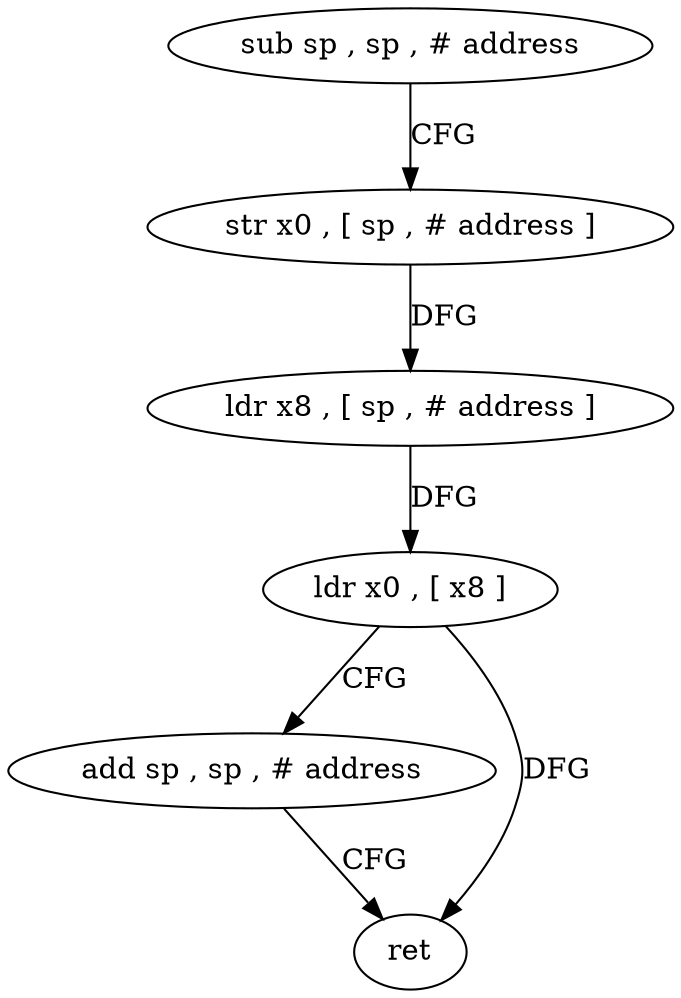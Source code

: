 digraph "func" {
"4235900" [label = "sub sp , sp , # address" ]
"4235904" [label = "str x0 , [ sp , # address ]" ]
"4235908" [label = "ldr x8 , [ sp , # address ]" ]
"4235912" [label = "ldr x0 , [ x8 ]" ]
"4235916" [label = "add sp , sp , # address" ]
"4235920" [label = "ret" ]
"4235900" -> "4235904" [ label = "CFG" ]
"4235904" -> "4235908" [ label = "DFG" ]
"4235908" -> "4235912" [ label = "DFG" ]
"4235912" -> "4235916" [ label = "CFG" ]
"4235912" -> "4235920" [ label = "DFG" ]
"4235916" -> "4235920" [ label = "CFG" ]
}
